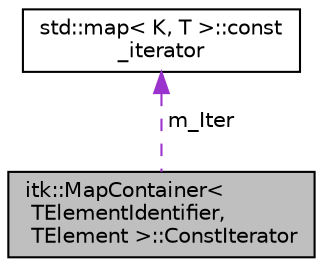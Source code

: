 digraph "itk::MapContainer&lt; TElementIdentifier, TElement &gt;::ConstIterator"
{
 // LATEX_PDF_SIZE
  edge [fontname="Helvetica",fontsize="10",labelfontname="Helvetica",labelfontsize="10"];
  node [fontname="Helvetica",fontsize="10",shape=record];
  Node1 [label="itk::MapContainer\<\l TElementIdentifier,\l TElement \>::ConstIterator",height=0.2,width=0.4,color="black", fillcolor="grey75", style="filled", fontcolor="black",tooltip="The const iterator type for the map."];
  Node2 -> Node1 [dir="back",color="darkorchid3",fontsize="10",style="dashed",label=" m_Iter" ,fontname="Helvetica"];
  Node2 [label="std::map\< K, T \>::const\l_iterator",height=0.2,width=0.4,color="black", fillcolor="white", style="filled",tooltip=" "];
}
